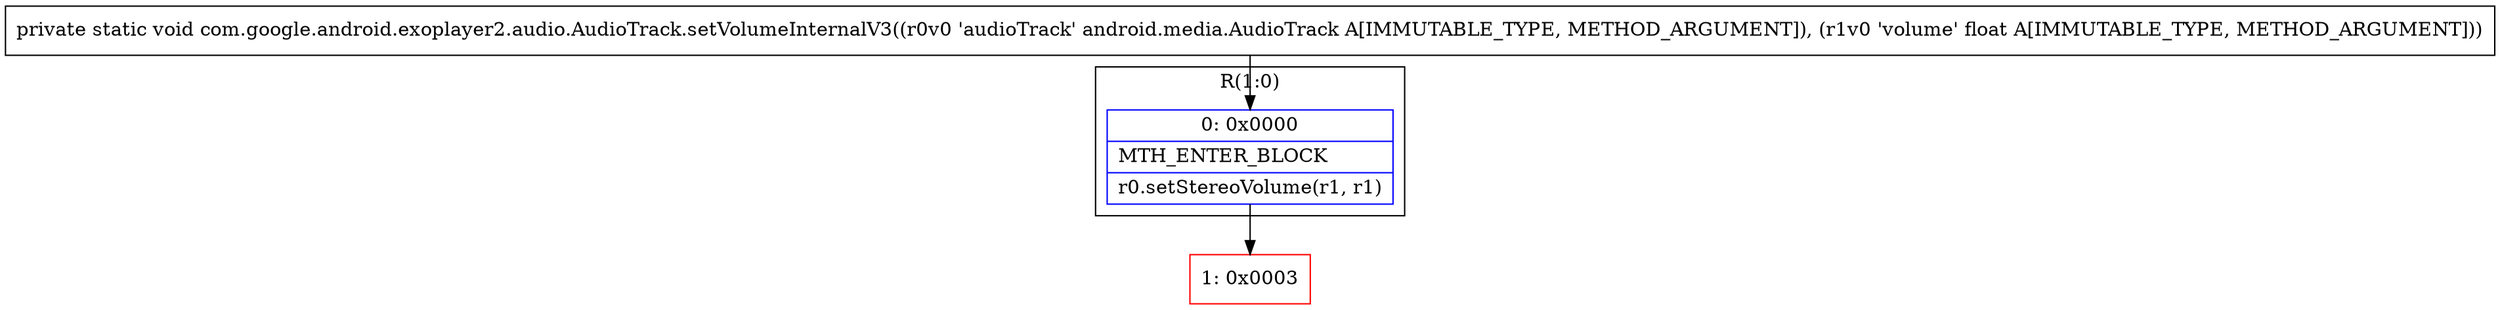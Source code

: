 digraph "CFG forcom.google.android.exoplayer2.audio.AudioTrack.setVolumeInternalV3(Landroid\/media\/AudioTrack;F)V" {
subgraph cluster_Region_262383181 {
label = "R(1:0)";
node [shape=record,color=blue];
Node_0 [shape=record,label="{0\:\ 0x0000|MTH_ENTER_BLOCK\l|r0.setStereoVolume(r1, r1)\l}"];
}
Node_1 [shape=record,color=red,label="{1\:\ 0x0003}"];
MethodNode[shape=record,label="{private static void com.google.android.exoplayer2.audio.AudioTrack.setVolumeInternalV3((r0v0 'audioTrack' android.media.AudioTrack A[IMMUTABLE_TYPE, METHOD_ARGUMENT]), (r1v0 'volume' float A[IMMUTABLE_TYPE, METHOD_ARGUMENT])) }"];
MethodNode -> Node_0;
Node_0 -> Node_1;
}

